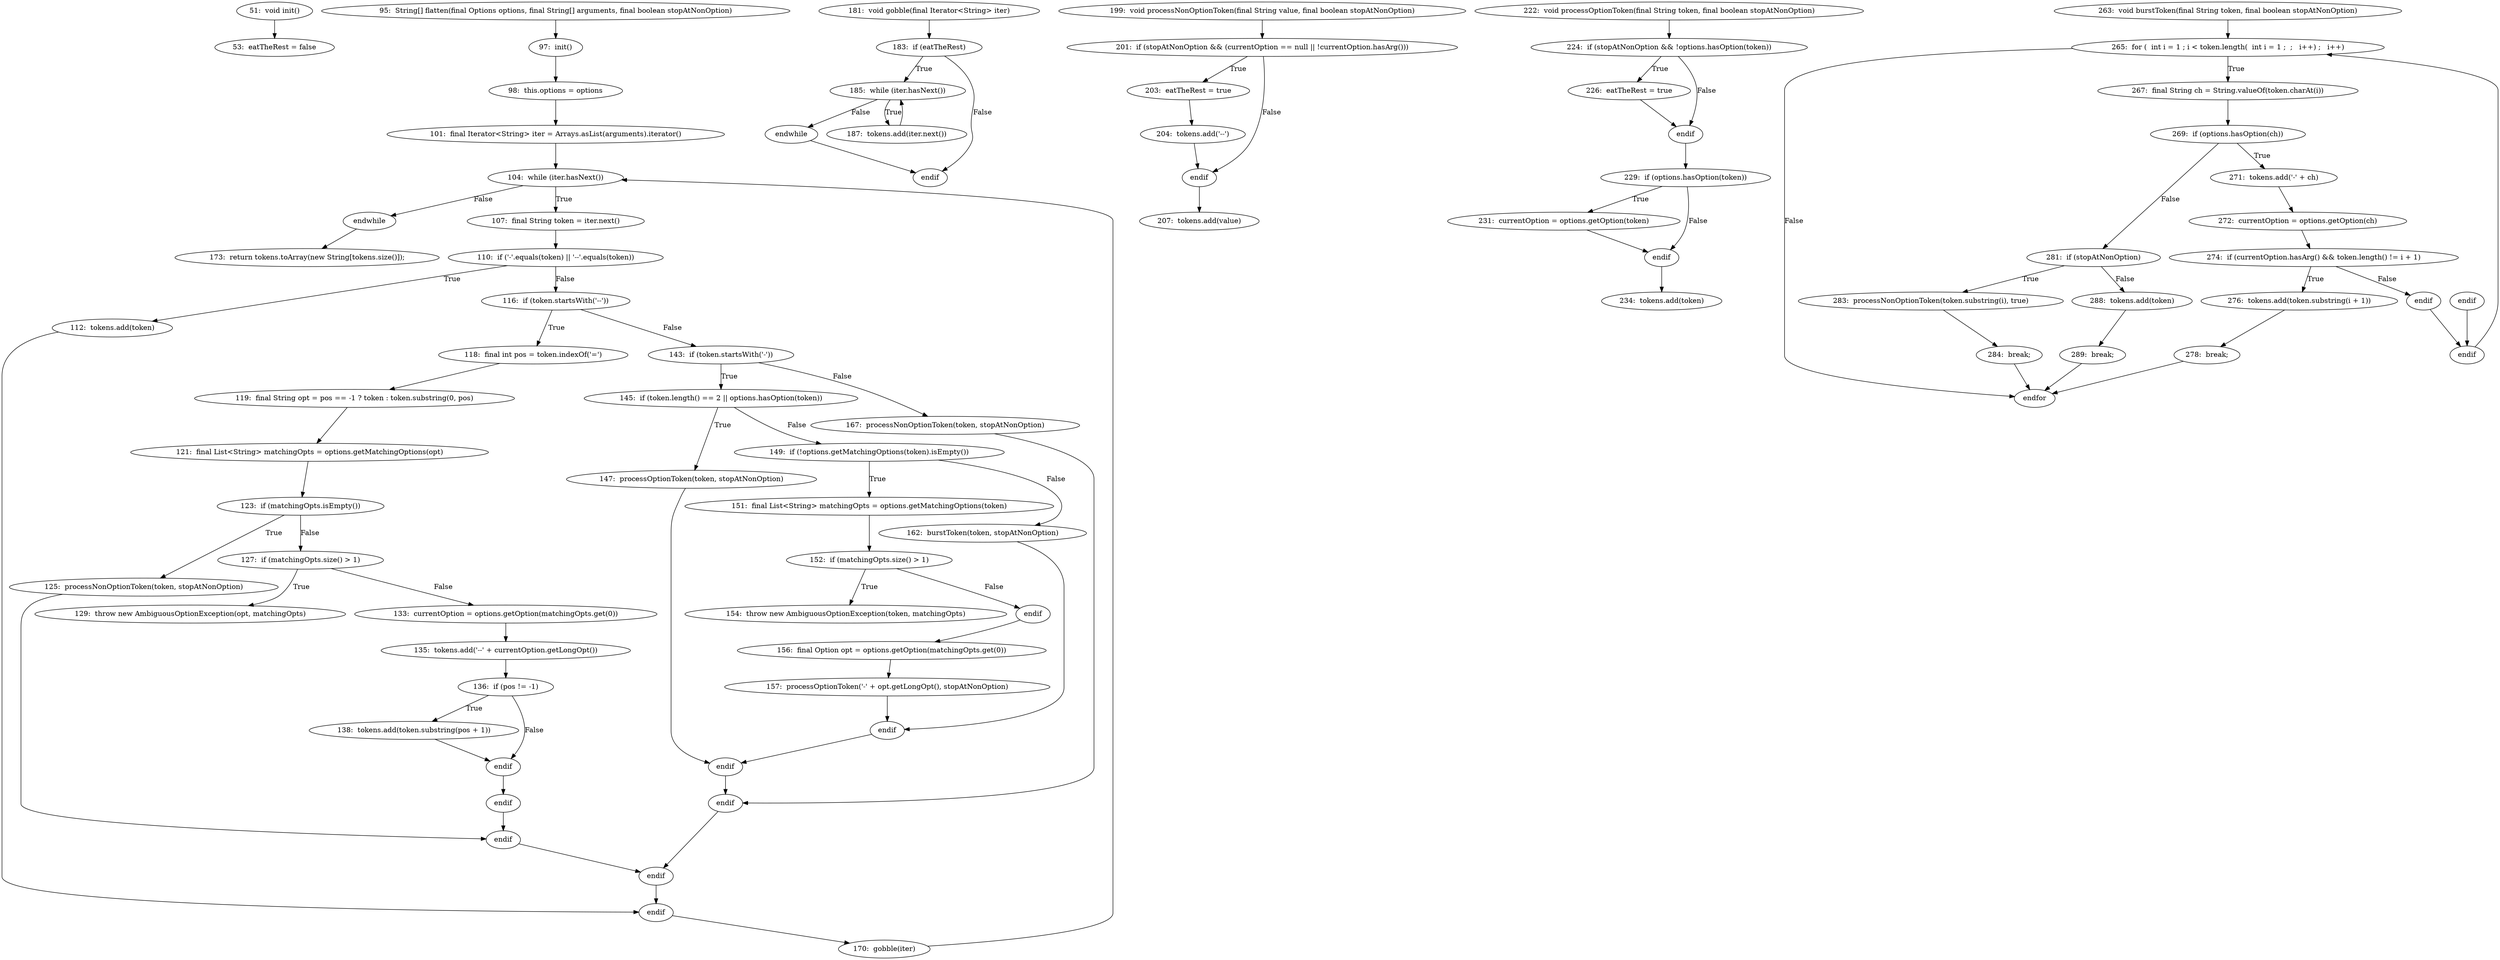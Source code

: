 digraph PosixParser_CFG {
  // graph-vertices
  v1  [label="51:  void init()"];
  v2  [label="53:  eatTheRest = false"];
  v3  [label="95:  String[] flatten(final Options options, final String[] arguments, final boolean stopAtNonOption)"];
  v4  [label="97:  init()"];
  v5  [label="98:  this.options = options"];
  v6  [label="101:  final Iterator<String> iter = Arrays.asList(arguments).iterator()"];
  v7  [label="104:  while (iter.hasNext())"];
  v8  [label="endwhile"];
  v9  [label="107:  final String token = iter.next()"];
  v10  [label="110:  if ('-'.equals(token) || '--'.equals(token))"];
  v11  [label="112:  tokens.add(token)"];
  v12  [label="endif"];
  v13  [label="116:  if (token.startsWith('--'))"];
  v14  [label="118:  final int pos = token.indexOf('=')"];
  v15  [label="119:  final String opt = pos == -1 ? token : token.substring(0, pos)"];
  v16  [label="121:  final List<String> matchingOpts = options.getMatchingOptions(opt)"];
  v17  [label="123:  if (matchingOpts.isEmpty())"];
  v18  [label="125:  processNonOptionToken(token, stopAtNonOption)"];
  v19  [label="endif"];
  v20  [label="127:  if (matchingOpts.size() > 1)"];
  v21  [label="129:  throw new AmbiguousOptionException(opt, matchingOpts)"];
  v22  [label="endif"];
  v23  [label="133:  currentOption = options.getOption(matchingOpts.get(0))"];
  v24  [label="135:  tokens.add('--' + currentOption.getLongOpt())"];
  v25  [label="136:  if (pos != -1)"];
  v26  [label="138:  tokens.add(token.substring(pos + 1))"];
  v27  [label="endif"];
  v28  [label="endif"];
  v29  [label="143:  if (token.startsWith('-'))"];
  v30  [label="145:  if (token.length() == 2 || options.hasOption(token))"];
  v31  [label="147:  processOptionToken(token, stopAtNonOption)"];
  v32  [label="endif"];
  v33  [label="149:  if (!options.getMatchingOptions(token).isEmpty())"];
  v34  [label="151:  final List<String> matchingOpts = options.getMatchingOptions(token)"];
  v35  [label="152:  if (matchingOpts.size() > 1)"];
  v36  [label="154:  throw new AmbiguousOptionException(token, matchingOpts)"];
  v37  [label="endif"];
  v38  [label="156:  final Option opt = options.getOption(matchingOpts.get(0))"];
  v39  [label="157:  processOptionToken('-' + opt.getLongOpt(), stopAtNonOption)"];
  v40  [label="endif"];
  v41  [label="162:  burstToken(token, stopAtNonOption)"];
  v42  [label="endif"];
  v43  [label="167:  processNonOptionToken(token, stopAtNonOption)"];
  v44  [label="170:  gobble(iter)"];
  v45  [label="173:  return tokens.toArray(new String[tokens.size()]);"];
  v46  [label="181:  void gobble(final Iterator<String> iter)"];
  v47  [label="183:  if (eatTheRest)"];
  v48  [label="185:  while (iter.hasNext())"];
  v49  [label="endwhile"];
  v50  [label="187:  tokens.add(iter.next())"];
  v51  [label="endif"];
  v52  [label="199:  void processNonOptionToken(final String value, final boolean stopAtNonOption)"];
  v53  [label="201:  if (stopAtNonOption && (currentOption == null || !currentOption.hasArg()))"];
  v54  [label="203:  eatTheRest = true"];
  v55  [label="204:  tokens.add('--')"];
  v56  [label="endif"];
  v57  [label="207:  tokens.add(value)"];
  v58  [label="222:  void processOptionToken(final String token, final boolean stopAtNonOption)"];
  v59  [label="224:  if (stopAtNonOption && !options.hasOption(token))"];
  v60  [label="226:  eatTheRest = true"];
  v61  [label="endif"];
  v62  [label="229:  if (options.hasOption(token))"];
  v63  [label="231:  currentOption = options.getOption(token)"];
  v64  [label="endif"];
  v65  [label="234:  tokens.add(token)"];
  v66  [label="263:  void burstToken(final String token, final boolean stopAtNonOption)"];
  v67  [label="265:  for (  int i = 1 ; i < token.length(  int i = 1 ;  ;   i++) ;   i++)"];
  v70  [label="endfor"];
  v71  [label="267:  final String ch = String.valueOf(token.charAt(i))"];
  v72  [label="269:  if (options.hasOption(ch))"];
  v73  [label="271:  tokens.add('-' + ch)"];
  v74  [label="272:  currentOption = options.getOption(ch)"];
  v75  [label="274:  if (currentOption.hasArg() && token.length() != i + 1)"];
  v76  [label="276:  tokens.add(token.substring(i + 1))"];
  v77  [label="278:  break;"];
  v78  [label="endif"];
  v79  [label="endif"];
  v80  [label="281:  if (stopAtNonOption)"];
  v81  [label="283:  processNonOptionToken(token.substring(i), true)"];
  v82  [label="284:  break;"];
  v83  [label="endif"];
  v84  [label="288:  tokens.add(token)"];
  v85  [label="289:  break;"];
  // graph-edges
  v1 -> v2;
  v3 -> v4;
  v4 -> v5;
  v5 -> v6;
  v6 -> v7;
  v7 -> v8  [label="False"];
  v7 -> v9  [label="True"];
  v9 -> v10;
  v10 -> v11  [label="True"];
  v11 -> v12;
  v10 -> v13  [label="False"];
  v13 -> v14  [label="True"];
  v14 -> v15;
  v15 -> v16;
  v16 -> v17;
  v17 -> v18  [label="True"];
  v18 -> v19;
  v17 -> v20  [label="False"];
  v20 -> v21  [label="True"];
  v20 -> v23  [label="False"];
  v23 -> v24;
  v24 -> v25;
  v25 -> v26  [label="True"];
  v26 -> v27;
  v25 -> v27  [label="False"];
  v27 -> v22;
  v22 -> v19;
  v19 -> v28;
  v13 -> v29  [label="False"];
  v29 -> v30  [label="True"];
  v30 -> v31  [label="True"];
  v31 -> v32;
  v30 -> v33  [label="False"];
  v33 -> v34  [label="True"];
  v34 -> v35;
  v35 -> v36  [label="True"];
  v35 -> v37  [label="False"];
  v37 -> v38;
  v38 -> v39;
  v39 -> v40;
  v33 -> v41  [label="False"];
  v41 -> v40;
  v40 -> v32;
  v32 -> v42;
  v29 -> v43  [label="False"];
  v43 -> v42;
  v42 -> v28;
  v28 -> v12;
  v12 -> v44;
  v44 -> v7;
  v8 -> v45;
  v46 -> v47;
  v47 -> v48  [label="True"];
  v48 -> v49  [label="False"];
  v48 -> v50  [label="True"];
  v50 -> v48;
  v49 -> v51;
  v47 -> v51  [label="False"];
  v52 -> v53;
  v53 -> v54  [label="True"];
  v54 -> v55;
  v55 -> v56;
  v53 -> v56  [label="False"];
  v56 -> v57;
  v58 -> v59;
  v59 -> v60  [label="True"];
  v60 -> v61;
  v59 -> v61  [label="False"];
  v61 -> v62;
  v62 -> v63  [label="True"];
  v63 -> v64;
  v62 -> v64  [label="False"];
  v64 -> v65;
  v66 -> v67;
  v67 -> v70  [label="False"];
  v67 -> v71  [label="True"];
  v71 -> v72;
  v72 -> v73  [label="True"];
  v73 -> v74;
  v74 -> v75;
  v75 -> v76  [label="True"];
  v76 -> v77;
  v77 -> v70;
  v75 -> v78  [label="False"];
  v78 -> v79;
  v72 -> v80  [label="False"];
  v80 -> v81  [label="True"];
  v81 -> v82;
  v82 -> v70;
  v80 -> v84  [label="False"];
  v84 -> v85;
  v85 -> v70;
  v83 -> v79;
  v79 -> v67;
  // end-of-graph
}
